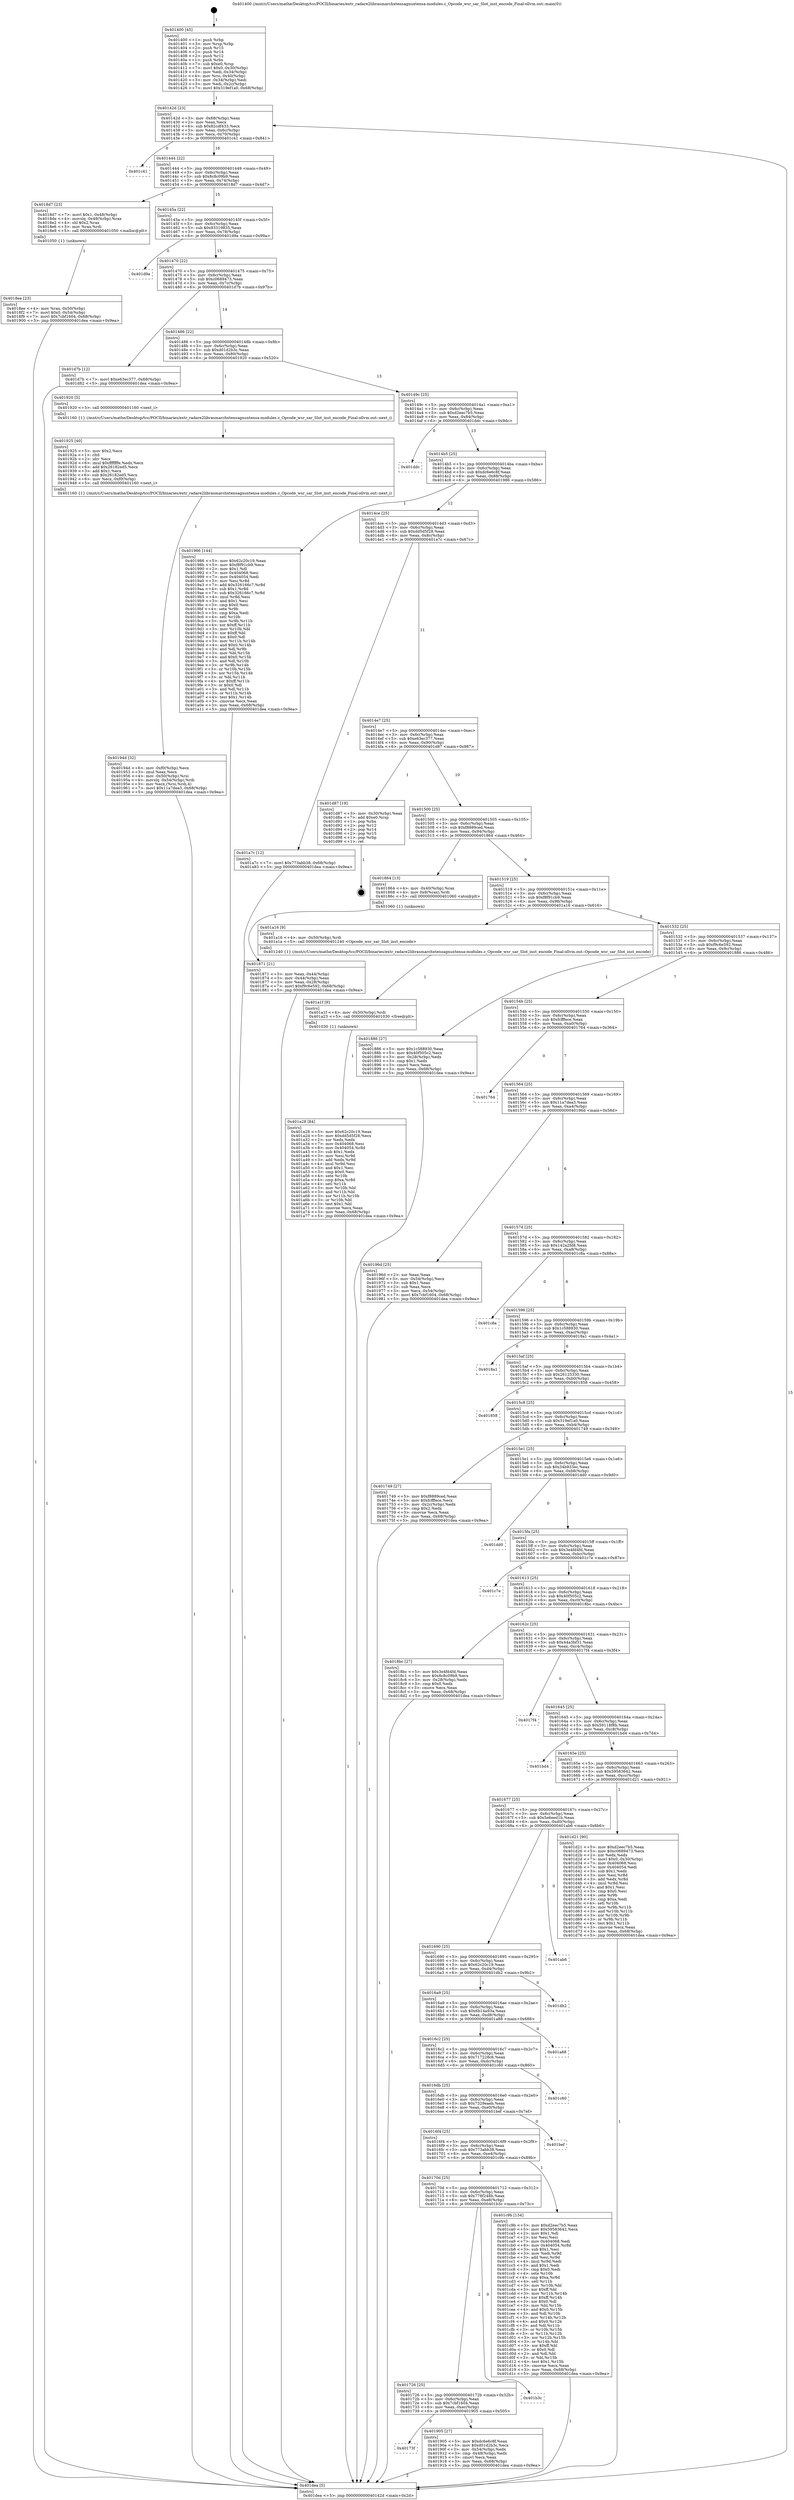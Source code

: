 digraph "0x401400" {
  label = "0x401400 (/mnt/c/Users/mathe/Desktop/tcc/POCII/binaries/extr_radare2librasmarchxtensagnuxtensa-modules.c_Opcode_wsr_sar_Slot_inst_encode_Final-ollvm.out::main(0))"
  labelloc = "t"
  node[shape=record]

  Entry [label="",width=0.3,height=0.3,shape=circle,fillcolor=black,style=filled]
  "0x40142d" [label="{
     0x40142d [23]\l
     | [instrs]\l
     &nbsp;&nbsp;0x40142d \<+3\>: mov -0x68(%rbp),%eax\l
     &nbsp;&nbsp;0x401430 \<+2\>: mov %eax,%ecx\l
     &nbsp;&nbsp;0x401432 \<+6\>: sub $0x82cdf433,%ecx\l
     &nbsp;&nbsp;0x401438 \<+3\>: mov %eax,-0x6c(%rbp)\l
     &nbsp;&nbsp;0x40143b \<+3\>: mov %ecx,-0x70(%rbp)\l
     &nbsp;&nbsp;0x40143e \<+6\>: je 0000000000401c41 \<main+0x841\>\l
  }"]
  "0x401c41" [label="{
     0x401c41\l
  }", style=dashed]
  "0x401444" [label="{
     0x401444 [22]\l
     | [instrs]\l
     &nbsp;&nbsp;0x401444 \<+5\>: jmp 0000000000401449 \<main+0x49\>\l
     &nbsp;&nbsp;0x401449 \<+3\>: mov -0x6c(%rbp),%eax\l
     &nbsp;&nbsp;0x40144c \<+5\>: sub $0x8c8c09b9,%eax\l
     &nbsp;&nbsp;0x401451 \<+3\>: mov %eax,-0x74(%rbp)\l
     &nbsp;&nbsp;0x401454 \<+6\>: je 00000000004018d7 \<main+0x4d7\>\l
  }"]
  Exit [label="",width=0.3,height=0.3,shape=circle,fillcolor=black,style=filled,peripheries=2]
  "0x4018d7" [label="{
     0x4018d7 [23]\l
     | [instrs]\l
     &nbsp;&nbsp;0x4018d7 \<+7\>: movl $0x1,-0x48(%rbp)\l
     &nbsp;&nbsp;0x4018de \<+4\>: movslq -0x48(%rbp),%rax\l
     &nbsp;&nbsp;0x4018e2 \<+4\>: shl $0x2,%rax\l
     &nbsp;&nbsp;0x4018e6 \<+3\>: mov %rax,%rdi\l
     &nbsp;&nbsp;0x4018e9 \<+5\>: call 0000000000401050 \<malloc@plt\>\l
     | [calls]\l
     &nbsp;&nbsp;0x401050 \{1\} (unknown)\l
  }"]
  "0x40145a" [label="{
     0x40145a [22]\l
     | [instrs]\l
     &nbsp;&nbsp;0x40145a \<+5\>: jmp 000000000040145f \<main+0x5f\>\l
     &nbsp;&nbsp;0x40145f \<+3\>: mov -0x6c(%rbp),%eax\l
     &nbsp;&nbsp;0x401462 \<+5\>: sub $0x93319835,%eax\l
     &nbsp;&nbsp;0x401467 \<+3\>: mov %eax,-0x78(%rbp)\l
     &nbsp;&nbsp;0x40146a \<+6\>: je 0000000000401d9a \<main+0x99a\>\l
  }"]
  "0x401a28" [label="{
     0x401a28 [84]\l
     | [instrs]\l
     &nbsp;&nbsp;0x401a28 \<+5\>: mov $0x62c20c19,%eax\l
     &nbsp;&nbsp;0x401a2d \<+5\>: mov $0xdd5d5f28,%ecx\l
     &nbsp;&nbsp;0x401a32 \<+2\>: xor %edx,%edx\l
     &nbsp;&nbsp;0x401a34 \<+7\>: mov 0x404068,%esi\l
     &nbsp;&nbsp;0x401a3b \<+8\>: mov 0x404054,%r8d\l
     &nbsp;&nbsp;0x401a43 \<+3\>: sub $0x1,%edx\l
     &nbsp;&nbsp;0x401a46 \<+3\>: mov %esi,%r9d\l
     &nbsp;&nbsp;0x401a49 \<+3\>: add %edx,%r9d\l
     &nbsp;&nbsp;0x401a4c \<+4\>: imul %r9d,%esi\l
     &nbsp;&nbsp;0x401a50 \<+3\>: and $0x1,%esi\l
     &nbsp;&nbsp;0x401a53 \<+3\>: cmp $0x0,%esi\l
     &nbsp;&nbsp;0x401a56 \<+4\>: sete %r10b\l
     &nbsp;&nbsp;0x401a5a \<+4\>: cmp $0xa,%r8d\l
     &nbsp;&nbsp;0x401a5e \<+4\>: setl %r11b\l
     &nbsp;&nbsp;0x401a62 \<+3\>: mov %r10b,%bl\l
     &nbsp;&nbsp;0x401a65 \<+3\>: and %r11b,%bl\l
     &nbsp;&nbsp;0x401a68 \<+3\>: xor %r11b,%r10b\l
     &nbsp;&nbsp;0x401a6b \<+3\>: or %r10b,%bl\l
     &nbsp;&nbsp;0x401a6e \<+3\>: test $0x1,%bl\l
     &nbsp;&nbsp;0x401a71 \<+3\>: cmovne %ecx,%eax\l
     &nbsp;&nbsp;0x401a74 \<+3\>: mov %eax,-0x68(%rbp)\l
     &nbsp;&nbsp;0x401a77 \<+5\>: jmp 0000000000401dea \<main+0x9ea\>\l
  }"]
  "0x401d9a" [label="{
     0x401d9a\l
  }", style=dashed]
  "0x401470" [label="{
     0x401470 [22]\l
     | [instrs]\l
     &nbsp;&nbsp;0x401470 \<+5\>: jmp 0000000000401475 \<main+0x75\>\l
     &nbsp;&nbsp;0x401475 \<+3\>: mov -0x6c(%rbp),%eax\l
     &nbsp;&nbsp;0x401478 \<+5\>: sub $0xc0689473,%eax\l
     &nbsp;&nbsp;0x40147d \<+3\>: mov %eax,-0x7c(%rbp)\l
     &nbsp;&nbsp;0x401480 \<+6\>: je 0000000000401d7b \<main+0x97b\>\l
  }"]
  "0x401a1f" [label="{
     0x401a1f [9]\l
     | [instrs]\l
     &nbsp;&nbsp;0x401a1f \<+4\>: mov -0x50(%rbp),%rdi\l
     &nbsp;&nbsp;0x401a23 \<+5\>: call 0000000000401030 \<free@plt\>\l
     | [calls]\l
     &nbsp;&nbsp;0x401030 \{1\} (unknown)\l
  }"]
  "0x401d7b" [label="{
     0x401d7b [12]\l
     | [instrs]\l
     &nbsp;&nbsp;0x401d7b \<+7\>: movl $0xe63ec377,-0x68(%rbp)\l
     &nbsp;&nbsp;0x401d82 \<+5\>: jmp 0000000000401dea \<main+0x9ea\>\l
  }"]
  "0x401486" [label="{
     0x401486 [22]\l
     | [instrs]\l
     &nbsp;&nbsp;0x401486 \<+5\>: jmp 000000000040148b \<main+0x8b\>\l
     &nbsp;&nbsp;0x40148b \<+3\>: mov -0x6c(%rbp),%eax\l
     &nbsp;&nbsp;0x40148e \<+5\>: sub $0xd01d2b3c,%eax\l
     &nbsp;&nbsp;0x401493 \<+3\>: mov %eax,-0x80(%rbp)\l
     &nbsp;&nbsp;0x401496 \<+6\>: je 0000000000401920 \<main+0x520\>\l
  }"]
  "0x40194d" [label="{
     0x40194d [32]\l
     | [instrs]\l
     &nbsp;&nbsp;0x40194d \<+6\>: mov -0xf0(%rbp),%ecx\l
     &nbsp;&nbsp;0x401953 \<+3\>: imul %eax,%ecx\l
     &nbsp;&nbsp;0x401956 \<+4\>: mov -0x50(%rbp),%rsi\l
     &nbsp;&nbsp;0x40195a \<+4\>: movslq -0x54(%rbp),%rdi\l
     &nbsp;&nbsp;0x40195e \<+3\>: mov %ecx,(%rsi,%rdi,4)\l
     &nbsp;&nbsp;0x401961 \<+7\>: movl $0x11a7dea3,-0x68(%rbp)\l
     &nbsp;&nbsp;0x401968 \<+5\>: jmp 0000000000401dea \<main+0x9ea\>\l
  }"]
  "0x401920" [label="{
     0x401920 [5]\l
     | [instrs]\l
     &nbsp;&nbsp;0x401920 \<+5\>: call 0000000000401160 \<next_i\>\l
     | [calls]\l
     &nbsp;&nbsp;0x401160 \{1\} (/mnt/c/Users/mathe/Desktop/tcc/POCII/binaries/extr_radare2librasmarchxtensagnuxtensa-modules.c_Opcode_wsr_sar_Slot_inst_encode_Final-ollvm.out::next_i)\l
  }"]
  "0x40149c" [label="{
     0x40149c [25]\l
     | [instrs]\l
     &nbsp;&nbsp;0x40149c \<+5\>: jmp 00000000004014a1 \<main+0xa1\>\l
     &nbsp;&nbsp;0x4014a1 \<+3\>: mov -0x6c(%rbp),%eax\l
     &nbsp;&nbsp;0x4014a4 \<+5\>: sub $0xd2eec7b5,%eax\l
     &nbsp;&nbsp;0x4014a9 \<+6\>: mov %eax,-0x84(%rbp)\l
     &nbsp;&nbsp;0x4014af \<+6\>: je 0000000000401ddc \<main+0x9dc\>\l
  }"]
  "0x401925" [label="{
     0x401925 [40]\l
     | [instrs]\l
     &nbsp;&nbsp;0x401925 \<+5\>: mov $0x2,%ecx\l
     &nbsp;&nbsp;0x40192a \<+1\>: cltd\l
     &nbsp;&nbsp;0x40192b \<+2\>: idiv %ecx\l
     &nbsp;&nbsp;0x40192d \<+6\>: imul $0xfffffffe,%edx,%ecx\l
     &nbsp;&nbsp;0x401933 \<+6\>: add $0x26182ed5,%ecx\l
     &nbsp;&nbsp;0x401939 \<+3\>: add $0x1,%ecx\l
     &nbsp;&nbsp;0x40193c \<+6\>: sub $0x26182ed5,%ecx\l
     &nbsp;&nbsp;0x401942 \<+6\>: mov %ecx,-0xf0(%rbp)\l
     &nbsp;&nbsp;0x401948 \<+5\>: call 0000000000401160 \<next_i\>\l
     | [calls]\l
     &nbsp;&nbsp;0x401160 \{1\} (/mnt/c/Users/mathe/Desktop/tcc/POCII/binaries/extr_radare2librasmarchxtensagnuxtensa-modules.c_Opcode_wsr_sar_Slot_inst_encode_Final-ollvm.out::next_i)\l
  }"]
  "0x401ddc" [label="{
     0x401ddc\l
  }", style=dashed]
  "0x4014b5" [label="{
     0x4014b5 [25]\l
     | [instrs]\l
     &nbsp;&nbsp;0x4014b5 \<+5\>: jmp 00000000004014ba \<main+0xba\>\l
     &nbsp;&nbsp;0x4014ba \<+3\>: mov -0x6c(%rbp),%eax\l
     &nbsp;&nbsp;0x4014bd \<+5\>: sub $0xdc6e6c8f,%eax\l
     &nbsp;&nbsp;0x4014c2 \<+6\>: mov %eax,-0x88(%rbp)\l
     &nbsp;&nbsp;0x4014c8 \<+6\>: je 0000000000401986 \<main+0x586\>\l
  }"]
  "0x40173f" [label="{
     0x40173f\l
  }", style=dashed]
  "0x401986" [label="{
     0x401986 [144]\l
     | [instrs]\l
     &nbsp;&nbsp;0x401986 \<+5\>: mov $0x62c20c19,%eax\l
     &nbsp;&nbsp;0x40198b \<+5\>: mov $0xf8f91cb9,%ecx\l
     &nbsp;&nbsp;0x401990 \<+2\>: mov $0x1,%dl\l
     &nbsp;&nbsp;0x401992 \<+7\>: mov 0x404068,%esi\l
     &nbsp;&nbsp;0x401999 \<+7\>: mov 0x404054,%edi\l
     &nbsp;&nbsp;0x4019a0 \<+3\>: mov %esi,%r8d\l
     &nbsp;&nbsp;0x4019a3 \<+7\>: add $0x326166c7,%r8d\l
     &nbsp;&nbsp;0x4019aa \<+4\>: sub $0x1,%r8d\l
     &nbsp;&nbsp;0x4019ae \<+7\>: sub $0x326166c7,%r8d\l
     &nbsp;&nbsp;0x4019b5 \<+4\>: imul %r8d,%esi\l
     &nbsp;&nbsp;0x4019b9 \<+3\>: and $0x1,%esi\l
     &nbsp;&nbsp;0x4019bc \<+3\>: cmp $0x0,%esi\l
     &nbsp;&nbsp;0x4019bf \<+4\>: sete %r9b\l
     &nbsp;&nbsp;0x4019c3 \<+3\>: cmp $0xa,%edi\l
     &nbsp;&nbsp;0x4019c6 \<+4\>: setl %r10b\l
     &nbsp;&nbsp;0x4019ca \<+3\>: mov %r9b,%r11b\l
     &nbsp;&nbsp;0x4019cd \<+4\>: xor $0xff,%r11b\l
     &nbsp;&nbsp;0x4019d1 \<+3\>: mov %r10b,%bl\l
     &nbsp;&nbsp;0x4019d4 \<+3\>: xor $0xff,%bl\l
     &nbsp;&nbsp;0x4019d7 \<+3\>: xor $0x0,%dl\l
     &nbsp;&nbsp;0x4019da \<+3\>: mov %r11b,%r14b\l
     &nbsp;&nbsp;0x4019dd \<+4\>: and $0x0,%r14b\l
     &nbsp;&nbsp;0x4019e1 \<+3\>: and %dl,%r9b\l
     &nbsp;&nbsp;0x4019e4 \<+3\>: mov %bl,%r15b\l
     &nbsp;&nbsp;0x4019e7 \<+4\>: and $0x0,%r15b\l
     &nbsp;&nbsp;0x4019eb \<+3\>: and %dl,%r10b\l
     &nbsp;&nbsp;0x4019ee \<+3\>: or %r9b,%r14b\l
     &nbsp;&nbsp;0x4019f1 \<+3\>: or %r10b,%r15b\l
     &nbsp;&nbsp;0x4019f4 \<+3\>: xor %r15b,%r14b\l
     &nbsp;&nbsp;0x4019f7 \<+3\>: or %bl,%r11b\l
     &nbsp;&nbsp;0x4019fa \<+4\>: xor $0xff,%r11b\l
     &nbsp;&nbsp;0x4019fe \<+3\>: or $0x0,%dl\l
     &nbsp;&nbsp;0x401a01 \<+3\>: and %dl,%r11b\l
     &nbsp;&nbsp;0x401a04 \<+3\>: or %r11b,%r14b\l
     &nbsp;&nbsp;0x401a07 \<+4\>: test $0x1,%r14b\l
     &nbsp;&nbsp;0x401a0b \<+3\>: cmovne %ecx,%eax\l
     &nbsp;&nbsp;0x401a0e \<+3\>: mov %eax,-0x68(%rbp)\l
     &nbsp;&nbsp;0x401a11 \<+5\>: jmp 0000000000401dea \<main+0x9ea\>\l
  }"]
  "0x4014ce" [label="{
     0x4014ce [25]\l
     | [instrs]\l
     &nbsp;&nbsp;0x4014ce \<+5\>: jmp 00000000004014d3 \<main+0xd3\>\l
     &nbsp;&nbsp;0x4014d3 \<+3\>: mov -0x6c(%rbp),%eax\l
     &nbsp;&nbsp;0x4014d6 \<+5\>: sub $0xdd5d5f28,%eax\l
     &nbsp;&nbsp;0x4014db \<+6\>: mov %eax,-0x8c(%rbp)\l
     &nbsp;&nbsp;0x4014e1 \<+6\>: je 0000000000401a7c \<main+0x67c\>\l
  }"]
  "0x401905" [label="{
     0x401905 [27]\l
     | [instrs]\l
     &nbsp;&nbsp;0x401905 \<+5\>: mov $0xdc6e6c8f,%eax\l
     &nbsp;&nbsp;0x40190a \<+5\>: mov $0xd01d2b3c,%ecx\l
     &nbsp;&nbsp;0x40190f \<+3\>: mov -0x54(%rbp),%edx\l
     &nbsp;&nbsp;0x401912 \<+3\>: cmp -0x48(%rbp),%edx\l
     &nbsp;&nbsp;0x401915 \<+3\>: cmovl %ecx,%eax\l
     &nbsp;&nbsp;0x401918 \<+3\>: mov %eax,-0x68(%rbp)\l
     &nbsp;&nbsp;0x40191b \<+5\>: jmp 0000000000401dea \<main+0x9ea\>\l
  }"]
  "0x401a7c" [label="{
     0x401a7c [12]\l
     | [instrs]\l
     &nbsp;&nbsp;0x401a7c \<+7\>: movl $0x773abb38,-0x68(%rbp)\l
     &nbsp;&nbsp;0x401a83 \<+5\>: jmp 0000000000401dea \<main+0x9ea\>\l
  }"]
  "0x4014e7" [label="{
     0x4014e7 [25]\l
     | [instrs]\l
     &nbsp;&nbsp;0x4014e7 \<+5\>: jmp 00000000004014ec \<main+0xec\>\l
     &nbsp;&nbsp;0x4014ec \<+3\>: mov -0x6c(%rbp),%eax\l
     &nbsp;&nbsp;0x4014ef \<+5\>: sub $0xe63ec377,%eax\l
     &nbsp;&nbsp;0x4014f4 \<+6\>: mov %eax,-0x90(%rbp)\l
     &nbsp;&nbsp;0x4014fa \<+6\>: je 0000000000401d87 \<main+0x987\>\l
  }"]
  "0x401726" [label="{
     0x401726 [25]\l
     | [instrs]\l
     &nbsp;&nbsp;0x401726 \<+5\>: jmp 000000000040172b \<main+0x32b\>\l
     &nbsp;&nbsp;0x40172b \<+3\>: mov -0x6c(%rbp),%eax\l
     &nbsp;&nbsp;0x40172e \<+5\>: sub $0x7cbf1604,%eax\l
     &nbsp;&nbsp;0x401733 \<+6\>: mov %eax,-0xec(%rbp)\l
     &nbsp;&nbsp;0x401739 \<+6\>: je 0000000000401905 \<main+0x505\>\l
  }"]
  "0x401d87" [label="{
     0x401d87 [19]\l
     | [instrs]\l
     &nbsp;&nbsp;0x401d87 \<+3\>: mov -0x30(%rbp),%eax\l
     &nbsp;&nbsp;0x401d8a \<+7\>: add $0xe0,%rsp\l
     &nbsp;&nbsp;0x401d91 \<+1\>: pop %rbx\l
     &nbsp;&nbsp;0x401d92 \<+2\>: pop %r12\l
     &nbsp;&nbsp;0x401d94 \<+2\>: pop %r14\l
     &nbsp;&nbsp;0x401d96 \<+2\>: pop %r15\l
     &nbsp;&nbsp;0x401d98 \<+1\>: pop %rbp\l
     &nbsp;&nbsp;0x401d99 \<+1\>: ret\l
  }"]
  "0x401500" [label="{
     0x401500 [25]\l
     | [instrs]\l
     &nbsp;&nbsp;0x401500 \<+5\>: jmp 0000000000401505 \<main+0x105\>\l
     &nbsp;&nbsp;0x401505 \<+3\>: mov -0x6c(%rbp),%eax\l
     &nbsp;&nbsp;0x401508 \<+5\>: sub $0xf8889ced,%eax\l
     &nbsp;&nbsp;0x40150d \<+6\>: mov %eax,-0x94(%rbp)\l
     &nbsp;&nbsp;0x401513 \<+6\>: je 0000000000401864 \<main+0x464\>\l
  }"]
  "0x401b3c" [label="{
     0x401b3c\l
  }", style=dashed]
  "0x401864" [label="{
     0x401864 [13]\l
     | [instrs]\l
     &nbsp;&nbsp;0x401864 \<+4\>: mov -0x40(%rbp),%rax\l
     &nbsp;&nbsp;0x401868 \<+4\>: mov 0x8(%rax),%rdi\l
     &nbsp;&nbsp;0x40186c \<+5\>: call 0000000000401060 \<atoi@plt\>\l
     | [calls]\l
     &nbsp;&nbsp;0x401060 \{1\} (unknown)\l
  }"]
  "0x401519" [label="{
     0x401519 [25]\l
     | [instrs]\l
     &nbsp;&nbsp;0x401519 \<+5\>: jmp 000000000040151e \<main+0x11e\>\l
     &nbsp;&nbsp;0x40151e \<+3\>: mov -0x6c(%rbp),%eax\l
     &nbsp;&nbsp;0x401521 \<+5\>: sub $0xf8f91cb9,%eax\l
     &nbsp;&nbsp;0x401526 \<+6\>: mov %eax,-0x98(%rbp)\l
     &nbsp;&nbsp;0x40152c \<+6\>: je 0000000000401a16 \<main+0x616\>\l
  }"]
  "0x40170d" [label="{
     0x40170d [25]\l
     | [instrs]\l
     &nbsp;&nbsp;0x40170d \<+5\>: jmp 0000000000401712 \<main+0x312\>\l
     &nbsp;&nbsp;0x401712 \<+3\>: mov -0x6c(%rbp),%eax\l
     &nbsp;&nbsp;0x401715 \<+5\>: sub $0x778f248b,%eax\l
     &nbsp;&nbsp;0x40171a \<+6\>: mov %eax,-0xe8(%rbp)\l
     &nbsp;&nbsp;0x401720 \<+6\>: je 0000000000401b3c \<main+0x73c\>\l
  }"]
  "0x401a16" [label="{
     0x401a16 [9]\l
     | [instrs]\l
     &nbsp;&nbsp;0x401a16 \<+4\>: mov -0x50(%rbp),%rdi\l
     &nbsp;&nbsp;0x401a1a \<+5\>: call 0000000000401240 \<Opcode_wsr_sar_Slot_inst_encode\>\l
     | [calls]\l
     &nbsp;&nbsp;0x401240 \{1\} (/mnt/c/Users/mathe/Desktop/tcc/POCII/binaries/extr_radare2librasmarchxtensagnuxtensa-modules.c_Opcode_wsr_sar_Slot_inst_encode_Final-ollvm.out::Opcode_wsr_sar_Slot_inst_encode)\l
  }"]
  "0x401532" [label="{
     0x401532 [25]\l
     | [instrs]\l
     &nbsp;&nbsp;0x401532 \<+5\>: jmp 0000000000401537 \<main+0x137\>\l
     &nbsp;&nbsp;0x401537 \<+3\>: mov -0x6c(%rbp),%eax\l
     &nbsp;&nbsp;0x40153a \<+5\>: sub $0xf9c6e592,%eax\l
     &nbsp;&nbsp;0x40153f \<+6\>: mov %eax,-0x9c(%rbp)\l
     &nbsp;&nbsp;0x401545 \<+6\>: je 0000000000401886 \<main+0x486\>\l
  }"]
  "0x401c9b" [label="{
     0x401c9b [134]\l
     | [instrs]\l
     &nbsp;&nbsp;0x401c9b \<+5\>: mov $0xd2eec7b5,%eax\l
     &nbsp;&nbsp;0x401ca0 \<+5\>: mov $0x59583642,%ecx\l
     &nbsp;&nbsp;0x401ca5 \<+2\>: mov $0x1,%dl\l
     &nbsp;&nbsp;0x401ca7 \<+2\>: xor %esi,%esi\l
     &nbsp;&nbsp;0x401ca9 \<+7\>: mov 0x404068,%edi\l
     &nbsp;&nbsp;0x401cb0 \<+8\>: mov 0x404054,%r8d\l
     &nbsp;&nbsp;0x401cb8 \<+3\>: sub $0x1,%esi\l
     &nbsp;&nbsp;0x401cbb \<+3\>: mov %edi,%r9d\l
     &nbsp;&nbsp;0x401cbe \<+3\>: add %esi,%r9d\l
     &nbsp;&nbsp;0x401cc1 \<+4\>: imul %r9d,%edi\l
     &nbsp;&nbsp;0x401cc5 \<+3\>: and $0x1,%edi\l
     &nbsp;&nbsp;0x401cc8 \<+3\>: cmp $0x0,%edi\l
     &nbsp;&nbsp;0x401ccb \<+4\>: sete %r10b\l
     &nbsp;&nbsp;0x401ccf \<+4\>: cmp $0xa,%r8d\l
     &nbsp;&nbsp;0x401cd3 \<+4\>: setl %r11b\l
     &nbsp;&nbsp;0x401cd7 \<+3\>: mov %r10b,%bl\l
     &nbsp;&nbsp;0x401cda \<+3\>: xor $0xff,%bl\l
     &nbsp;&nbsp;0x401cdd \<+3\>: mov %r11b,%r14b\l
     &nbsp;&nbsp;0x401ce0 \<+4\>: xor $0xff,%r14b\l
     &nbsp;&nbsp;0x401ce4 \<+3\>: xor $0x0,%dl\l
     &nbsp;&nbsp;0x401ce7 \<+3\>: mov %bl,%r15b\l
     &nbsp;&nbsp;0x401cea \<+4\>: and $0x0,%r15b\l
     &nbsp;&nbsp;0x401cee \<+3\>: and %dl,%r10b\l
     &nbsp;&nbsp;0x401cf1 \<+3\>: mov %r14b,%r12b\l
     &nbsp;&nbsp;0x401cf4 \<+4\>: and $0x0,%r12b\l
     &nbsp;&nbsp;0x401cf8 \<+3\>: and %dl,%r11b\l
     &nbsp;&nbsp;0x401cfb \<+3\>: or %r10b,%r15b\l
     &nbsp;&nbsp;0x401cfe \<+3\>: or %r11b,%r12b\l
     &nbsp;&nbsp;0x401d01 \<+3\>: xor %r12b,%r15b\l
     &nbsp;&nbsp;0x401d04 \<+3\>: or %r14b,%bl\l
     &nbsp;&nbsp;0x401d07 \<+3\>: xor $0xff,%bl\l
     &nbsp;&nbsp;0x401d0a \<+3\>: or $0x0,%dl\l
     &nbsp;&nbsp;0x401d0d \<+2\>: and %dl,%bl\l
     &nbsp;&nbsp;0x401d0f \<+3\>: or %bl,%r15b\l
     &nbsp;&nbsp;0x401d12 \<+4\>: test $0x1,%r15b\l
     &nbsp;&nbsp;0x401d16 \<+3\>: cmovne %ecx,%eax\l
     &nbsp;&nbsp;0x401d19 \<+3\>: mov %eax,-0x68(%rbp)\l
     &nbsp;&nbsp;0x401d1c \<+5\>: jmp 0000000000401dea \<main+0x9ea\>\l
  }"]
  "0x401886" [label="{
     0x401886 [27]\l
     | [instrs]\l
     &nbsp;&nbsp;0x401886 \<+5\>: mov $0x1c588930,%eax\l
     &nbsp;&nbsp;0x40188b \<+5\>: mov $0x40f505c2,%ecx\l
     &nbsp;&nbsp;0x401890 \<+3\>: mov -0x28(%rbp),%edx\l
     &nbsp;&nbsp;0x401893 \<+3\>: cmp $0x1,%edx\l
     &nbsp;&nbsp;0x401896 \<+3\>: cmovl %ecx,%eax\l
     &nbsp;&nbsp;0x401899 \<+3\>: mov %eax,-0x68(%rbp)\l
     &nbsp;&nbsp;0x40189c \<+5\>: jmp 0000000000401dea \<main+0x9ea\>\l
  }"]
  "0x40154b" [label="{
     0x40154b [25]\l
     | [instrs]\l
     &nbsp;&nbsp;0x40154b \<+5\>: jmp 0000000000401550 \<main+0x150\>\l
     &nbsp;&nbsp;0x401550 \<+3\>: mov -0x6c(%rbp),%eax\l
     &nbsp;&nbsp;0x401553 \<+5\>: sub $0xfcfffece,%eax\l
     &nbsp;&nbsp;0x401558 \<+6\>: mov %eax,-0xa0(%rbp)\l
     &nbsp;&nbsp;0x40155e \<+6\>: je 0000000000401764 \<main+0x364\>\l
  }"]
  "0x4016f4" [label="{
     0x4016f4 [25]\l
     | [instrs]\l
     &nbsp;&nbsp;0x4016f4 \<+5\>: jmp 00000000004016f9 \<main+0x2f9\>\l
     &nbsp;&nbsp;0x4016f9 \<+3\>: mov -0x6c(%rbp),%eax\l
     &nbsp;&nbsp;0x4016fc \<+5\>: sub $0x773abb38,%eax\l
     &nbsp;&nbsp;0x401701 \<+6\>: mov %eax,-0xe4(%rbp)\l
     &nbsp;&nbsp;0x401707 \<+6\>: je 0000000000401c9b \<main+0x89b\>\l
  }"]
  "0x401764" [label="{
     0x401764\l
  }", style=dashed]
  "0x401564" [label="{
     0x401564 [25]\l
     | [instrs]\l
     &nbsp;&nbsp;0x401564 \<+5\>: jmp 0000000000401569 \<main+0x169\>\l
     &nbsp;&nbsp;0x401569 \<+3\>: mov -0x6c(%rbp),%eax\l
     &nbsp;&nbsp;0x40156c \<+5\>: sub $0x11a7dea3,%eax\l
     &nbsp;&nbsp;0x401571 \<+6\>: mov %eax,-0xa4(%rbp)\l
     &nbsp;&nbsp;0x401577 \<+6\>: je 000000000040196d \<main+0x56d\>\l
  }"]
  "0x401bef" [label="{
     0x401bef\l
  }", style=dashed]
  "0x40196d" [label="{
     0x40196d [25]\l
     | [instrs]\l
     &nbsp;&nbsp;0x40196d \<+2\>: xor %eax,%eax\l
     &nbsp;&nbsp;0x40196f \<+3\>: mov -0x54(%rbp),%ecx\l
     &nbsp;&nbsp;0x401972 \<+3\>: sub $0x1,%eax\l
     &nbsp;&nbsp;0x401975 \<+2\>: sub %eax,%ecx\l
     &nbsp;&nbsp;0x401977 \<+3\>: mov %ecx,-0x54(%rbp)\l
     &nbsp;&nbsp;0x40197a \<+7\>: movl $0x7cbf1604,-0x68(%rbp)\l
     &nbsp;&nbsp;0x401981 \<+5\>: jmp 0000000000401dea \<main+0x9ea\>\l
  }"]
  "0x40157d" [label="{
     0x40157d [25]\l
     | [instrs]\l
     &nbsp;&nbsp;0x40157d \<+5\>: jmp 0000000000401582 \<main+0x182\>\l
     &nbsp;&nbsp;0x401582 \<+3\>: mov -0x6c(%rbp),%eax\l
     &nbsp;&nbsp;0x401585 \<+5\>: sub $0x142a2fd8,%eax\l
     &nbsp;&nbsp;0x40158a \<+6\>: mov %eax,-0xa8(%rbp)\l
     &nbsp;&nbsp;0x401590 \<+6\>: je 0000000000401c8a \<main+0x88a\>\l
  }"]
  "0x4016db" [label="{
     0x4016db [25]\l
     | [instrs]\l
     &nbsp;&nbsp;0x4016db \<+5\>: jmp 00000000004016e0 \<main+0x2e0\>\l
     &nbsp;&nbsp;0x4016e0 \<+3\>: mov -0x6c(%rbp),%eax\l
     &nbsp;&nbsp;0x4016e3 \<+5\>: sub $0x7329eaeb,%eax\l
     &nbsp;&nbsp;0x4016e8 \<+6\>: mov %eax,-0xe0(%rbp)\l
     &nbsp;&nbsp;0x4016ee \<+6\>: je 0000000000401bef \<main+0x7ef\>\l
  }"]
  "0x401c8a" [label="{
     0x401c8a\l
  }", style=dashed]
  "0x401596" [label="{
     0x401596 [25]\l
     | [instrs]\l
     &nbsp;&nbsp;0x401596 \<+5\>: jmp 000000000040159b \<main+0x19b\>\l
     &nbsp;&nbsp;0x40159b \<+3\>: mov -0x6c(%rbp),%eax\l
     &nbsp;&nbsp;0x40159e \<+5\>: sub $0x1c588930,%eax\l
     &nbsp;&nbsp;0x4015a3 \<+6\>: mov %eax,-0xac(%rbp)\l
     &nbsp;&nbsp;0x4015a9 \<+6\>: je 00000000004018a1 \<main+0x4a1\>\l
  }"]
  "0x401c60" [label="{
     0x401c60\l
  }", style=dashed]
  "0x4018a1" [label="{
     0x4018a1\l
  }", style=dashed]
  "0x4015af" [label="{
     0x4015af [25]\l
     | [instrs]\l
     &nbsp;&nbsp;0x4015af \<+5\>: jmp 00000000004015b4 \<main+0x1b4\>\l
     &nbsp;&nbsp;0x4015b4 \<+3\>: mov -0x6c(%rbp),%eax\l
     &nbsp;&nbsp;0x4015b7 \<+5\>: sub $0x26125330,%eax\l
     &nbsp;&nbsp;0x4015bc \<+6\>: mov %eax,-0xb0(%rbp)\l
     &nbsp;&nbsp;0x4015c2 \<+6\>: je 0000000000401858 \<main+0x458\>\l
  }"]
  "0x4016c2" [label="{
     0x4016c2 [25]\l
     | [instrs]\l
     &nbsp;&nbsp;0x4016c2 \<+5\>: jmp 00000000004016c7 \<main+0x2c7\>\l
     &nbsp;&nbsp;0x4016c7 \<+3\>: mov -0x6c(%rbp),%eax\l
     &nbsp;&nbsp;0x4016ca \<+5\>: sub $0x717228c6,%eax\l
     &nbsp;&nbsp;0x4016cf \<+6\>: mov %eax,-0xdc(%rbp)\l
     &nbsp;&nbsp;0x4016d5 \<+6\>: je 0000000000401c60 \<main+0x860\>\l
  }"]
  "0x401858" [label="{
     0x401858\l
  }", style=dashed]
  "0x4015c8" [label="{
     0x4015c8 [25]\l
     | [instrs]\l
     &nbsp;&nbsp;0x4015c8 \<+5\>: jmp 00000000004015cd \<main+0x1cd\>\l
     &nbsp;&nbsp;0x4015cd \<+3\>: mov -0x6c(%rbp),%eax\l
     &nbsp;&nbsp;0x4015d0 \<+5\>: sub $0x319ef1a0,%eax\l
     &nbsp;&nbsp;0x4015d5 \<+6\>: mov %eax,-0xb4(%rbp)\l
     &nbsp;&nbsp;0x4015db \<+6\>: je 0000000000401749 \<main+0x349\>\l
  }"]
  "0x401a88" [label="{
     0x401a88\l
  }", style=dashed]
  "0x401749" [label="{
     0x401749 [27]\l
     | [instrs]\l
     &nbsp;&nbsp;0x401749 \<+5\>: mov $0xf8889ced,%eax\l
     &nbsp;&nbsp;0x40174e \<+5\>: mov $0xfcfffece,%ecx\l
     &nbsp;&nbsp;0x401753 \<+3\>: mov -0x2c(%rbp),%edx\l
     &nbsp;&nbsp;0x401756 \<+3\>: cmp $0x2,%edx\l
     &nbsp;&nbsp;0x401759 \<+3\>: cmovne %ecx,%eax\l
     &nbsp;&nbsp;0x40175c \<+3\>: mov %eax,-0x68(%rbp)\l
     &nbsp;&nbsp;0x40175f \<+5\>: jmp 0000000000401dea \<main+0x9ea\>\l
  }"]
  "0x4015e1" [label="{
     0x4015e1 [25]\l
     | [instrs]\l
     &nbsp;&nbsp;0x4015e1 \<+5\>: jmp 00000000004015e6 \<main+0x1e6\>\l
     &nbsp;&nbsp;0x4015e6 \<+3\>: mov -0x6c(%rbp),%eax\l
     &nbsp;&nbsp;0x4015e9 \<+5\>: sub $0x34b933ec,%eax\l
     &nbsp;&nbsp;0x4015ee \<+6\>: mov %eax,-0xb8(%rbp)\l
     &nbsp;&nbsp;0x4015f4 \<+6\>: je 0000000000401dd0 \<main+0x9d0\>\l
  }"]
  "0x401dea" [label="{
     0x401dea [5]\l
     | [instrs]\l
     &nbsp;&nbsp;0x401dea \<+5\>: jmp 000000000040142d \<main+0x2d\>\l
  }"]
  "0x401400" [label="{
     0x401400 [45]\l
     | [instrs]\l
     &nbsp;&nbsp;0x401400 \<+1\>: push %rbp\l
     &nbsp;&nbsp;0x401401 \<+3\>: mov %rsp,%rbp\l
     &nbsp;&nbsp;0x401404 \<+2\>: push %r15\l
     &nbsp;&nbsp;0x401406 \<+2\>: push %r14\l
     &nbsp;&nbsp;0x401408 \<+2\>: push %r12\l
     &nbsp;&nbsp;0x40140a \<+1\>: push %rbx\l
     &nbsp;&nbsp;0x40140b \<+7\>: sub $0xe0,%rsp\l
     &nbsp;&nbsp;0x401412 \<+7\>: movl $0x0,-0x30(%rbp)\l
     &nbsp;&nbsp;0x401419 \<+3\>: mov %edi,-0x34(%rbp)\l
     &nbsp;&nbsp;0x40141c \<+4\>: mov %rsi,-0x40(%rbp)\l
     &nbsp;&nbsp;0x401420 \<+3\>: mov -0x34(%rbp),%edi\l
     &nbsp;&nbsp;0x401423 \<+3\>: mov %edi,-0x2c(%rbp)\l
     &nbsp;&nbsp;0x401426 \<+7\>: movl $0x319ef1a0,-0x68(%rbp)\l
  }"]
  "0x401871" [label="{
     0x401871 [21]\l
     | [instrs]\l
     &nbsp;&nbsp;0x401871 \<+3\>: mov %eax,-0x44(%rbp)\l
     &nbsp;&nbsp;0x401874 \<+3\>: mov -0x44(%rbp),%eax\l
     &nbsp;&nbsp;0x401877 \<+3\>: mov %eax,-0x28(%rbp)\l
     &nbsp;&nbsp;0x40187a \<+7\>: movl $0xf9c6e592,-0x68(%rbp)\l
     &nbsp;&nbsp;0x401881 \<+5\>: jmp 0000000000401dea \<main+0x9ea\>\l
  }"]
  "0x4016a9" [label="{
     0x4016a9 [25]\l
     | [instrs]\l
     &nbsp;&nbsp;0x4016a9 \<+5\>: jmp 00000000004016ae \<main+0x2ae\>\l
     &nbsp;&nbsp;0x4016ae \<+3\>: mov -0x6c(%rbp),%eax\l
     &nbsp;&nbsp;0x4016b1 \<+5\>: sub $0x6b14a93a,%eax\l
     &nbsp;&nbsp;0x4016b6 \<+6\>: mov %eax,-0xd8(%rbp)\l
     &nbsp;&nbsp;0x4016bc \<+6\>: je 0000000000401a88 \<main+0x688\>\l
  }"]
  "0x401dd0" [label="{
     0x401dd0\l
  }", style=dashed]
  "0x4015fa" [label="{
     0x4015fa [25]\l
     | [instrs]\l
     &nbsp;&nbsp;0x4015fa \<+5\>: jmp 00000000004015ff \<main+0x1ff\>\l
     &nbsp;&nbsp;0x4015ff \<+3\>: mov -0x6c(%rbp),%eax\l
     &nbsp;&nbsp;0x401602 \<+5\>: sub $0x3e4fd4fd,%eax\l
     &nbsp;&nbsp;0x401607 \<+6\>: mov %eax,-0xbc(%rbp)\l
     &nbsp;&nbsp;0x40160d \<+6\>: je 0000000000401c7e \<main+0x87e\>\l
  }"]
  "0x401db2" [label="{
     0x401db2\l
  }", style=dashed]
  "0x401c7e" [label="{
     0x401c7e\l
  }", style=dashed]
  "0x401613" [label="{
     0x401613 [25]\l
     | [instrs]\l
     &nbsp;&nbsp;0x401613 \<+5\>: jmp 0000000000401618 \<main+0x218\>\l
     &nbsp;&nbsp;0x401618 \<+3\>: mov -0x6c(%rbp),%eax\l
     &nbsp;&nbsp;0x40161b \<+5\>: sub $0x40f505c2,%eax\l
     &nbsp;&nbsp;0x401620 \<+6\>: mov %eax,-0xc0(%rbp)\l
     &nbsp;&nbsp;0x401626 \<+6\>: je 00000000004018bc \<main+0x4bc\>\l
  }"]
  "0x401690" [label="{
     0x401690 [25]\l
     | [instrs]\l
     &nbsp;&nbsp;0x401690 \<+5\>: jmp 0000000000401695 \<main+0x295\>\l
     &nbsp;&nbsp;0x401695 \<+3\>: mov -0x6c(%rbp),%eax\l
     &nbsp;&nbsp;0x401698 \<+5\>: sub $0x62c20c19,%eax\l
     &nbsp;&nbsp;0x40169d \<+6\>: mov %eax,-0xd4(%rbp)\l
     &nbsp;&nbsp;0x4016a3 \<+6\>: je 0000000000401db2 \<main+0x9b2\>\l
  }"]
  "0x4018bc" [label="{
     0x4018bc [27]\l
     | [instrs]\l
     &nbsp;&nbsp;0x4018bc \<+5\>: mov $0x3e4fd4fd,%eax\l
     &nbsp;&nbsp;0x4018c1 \<+5\>: mov $0x8c8c09b9,%ecx\l
     &nbsp;&nbsp;0x4018c6 \<+3\>: mov -0x28(%rbp),%edx\l
     &nbsp;&nbsp;0x4018c9 \<+3\>: cmp $0x0,%edx\l
     &nbsp;&nbsp;0x4018cc \<+3\>: cmove %ecx,%eax\l
     &nbsp;&nbsp;0x4018cf \<+3\>: mov %eax,-0x68(%rbp)\l
     &nbsp;&nbsp;0x4018d2 \<+5\>: jmp 0000000000401dea \<main+0x9ea\>\l
  }"]
  "0x40162c" [label="{
     0x40162c [25]\l
     | [instrs]\l
     &nbsp;&nbsp;0x40162c \<+5\>: jmp 0000000000401631 \<main+0x231\>\l
     &nbsp;&nbsp;0x401631 \<+3\>: mov -0x6c(%rbp),%eax\l
     &nbsp;&nbsp;0x401634 \<+5\>: sub $0x44a3bf31,%eax\l
     &nbsp;&nbsp;0x401639 \<+6\>: mov %eax,-0xc4(%rbp)\l
     &nbsp;&nbsp;0x40163f \<+6\>: je 00000000004017f4 \<main+0x3f4\>\l
  }"]
  "0x4018ee" [label="{
     0x4018ee [23]\l
     | [instrs]\l
     &nbsp;&nbsp;0x4018ee \<+4\>: mov %rax,-0x50(%rbp)\l
     &nbsp;&nbsp;0x4018f2 \<+7\>: movl $0x0,-0x54(%rbp)\l
     &nbsp;&nbsp;0x4018f9 \<+7\>: movl $0x7cbf1604,-0x68(%rbp)\l
     &nbsp;&nbsp;0x401900 \<+5\>: jmp 0000000000401dea \<main+0x9ea\>\l
  }"]
  "0x401ab6" [label="{
     0x401ab6\l
  }", style=dashed]
  "0x4017f4" [label="{
     0x4017f4\l
  }", style=dashed]
  "0x401645" [label="{
     0x401645 [25]\l
     | [instrs]\l
     &nbsp;&nbsp;0x401645 \<+5\>: jmp 000000000040164a \<main+0x24a\>\l
     &nbsp;&nbsp;0x40164a \<+3\>: mov -0x6c(%rbp),%eax\l
     &nbsp;&nbsp;0x40164d \<+5\>: sub $0x59118f8b,%eax\l
     &nbsp;&nbsp;0x401652 \<+6\>: mov %eax,-0xc8(%rbp)\l
     &nbsp;&nbsp;0x401658 \<+6\>: je 0000000000401bd4 \<main+0x7d4\>\l
  }"]
  "0x401677" [label="{
     0x401677 [25]\l
     | [instrs]\l
     &nbsp;&nbsp;0x401677 \<+5\>: jmp 000000000040167c \<main+0x27c\>\l
     &nbsp;&nbsp;0x40167c \<+3\>: mov -0x6c(%rbp),%eax\l
     &nbsp;&nbsp;0x40167f \<+5\>: sub $0x5e6eed1b,%eax\l
     &nbsp;&nbsp;0x401684 \<+6\>: mov %eax,-0xd0(%rbp)\l
     &nbsp;&nbsp;0x40168a \<+6\>: je 0000000000401ab6 \<main+0x6b6\>\l
  }"]
  "0x401bd4" [label="{
     0x401bd4\l
  }", style=dashed]
  "0x40165e" [label="{
     0x40165e [25]\l
     | [instrs]\l
     &nbsp;&nbsp;0x40165e \<+5\>: jmp 0000000000401663 \<main+0x263\>\l
     &nbsp;&nbsp;0x401663 \<+3\>: mov -0x6c(%rbp),%eax\l
     &nbsp;&nbsp;0x401666 \<+5\>: sub $0x59583642,%eax\l
     &nbsp;&nbsp;0x40166b \<+6\>: mov %eax,-0xcc(%rbp)\l
     &nbsp;&nbsp;0x401671 \<+6\>: je 0000000000401d21 \<main+0x921\>\l
  }"]
  "0x401d21" [label="{
     0x401d21 [90]\l
     | [instrs]\l
     &nbsp;&nbsp;0x401d21 \<+5\>: mov $0xd2eec7b5,%eax\l
     &nbsp;&nbsp;0x401d26 \<+5\>: mov $0xc0689473,%ecx\l
     &nbsp;&nbsp;0x401d2b \<+2\>: xor %edx,%edx\l
     &nbsp;&nbsp;0x401d2d \<+7\>: movl $0x0,-0x30(%rbp)\l
     &nbsp;&nbsp;0x401d34 \<+7\>: mov 0x404068,%esi\l
     &nbsp;&nbsp;0x401d3b \<+7\>: mov 0x404054,%edi\l
     &nbsp;&nbsp;0x401d42 \<+3\>: sub $0x1,%edx\l
     &nbsp;&nbsp;0x401d45 \<+3\>: mov %esi,%r8d\l
     &nbsp;&nbsp;0x401d48 \<+3\>: add %edx,%r8d\l
     &nbsp;&nbsp;0x401d4b \<+4\>: imul %r8d,%esi\l
     &nbsp;&nbsp;0x401d4f \<+3\>: and $0x1,%esi\l
     &nbsp;&nbsp;0x401d52 \<+3\>: cmp $0x0,%esi\l
     &nbsp;&nbsp;0x401d55 \<+4\>: sete %r9b\l
     &nbsp;&nbsp;0x401d59 \<+3\>: cmp $0xa,%edi\l
     &nbsp;&nbsp;0x401d5c \<+4\>: setl %r10b\l
     &nbsp;&nbsp;0x401d60 \<+3\>: mov %r9b,%r11b\l
     &nbsp;&nbsp;0x401d63 \<+3\>: and %r10b,%r11b\l
     &nbsp;&nbsp;0x401d66 \<+3\>: xor %r10b,%r9b\l
     &nbsp;&nbsp;0x401d69 \<+3\>: or %r9b,%r11b\l
     &nbsp;&nbsp;0x401d6c \<+4\>: test $0x1,%r11b\l
     &nbsp;&nbsp;0x401d70 \<+3\>: cmovne %ecx,%eax\l
     &nbsp;&nbsp;0x401d73 \<+3\>: mov %eax,-0x68(%rbp)\l
     &nbsp;&nbsp;0x401d76 \<+5\>: jmp 0000000000401dea \<main+0x9ea\>\l
  }"]
  Entry -> "0x401400" [label=" 1"]
  "0x40142d" -> "0x401c41" [label=" 0"]
  "0x40142d" -> "0x401444" [label=" 16"]
  "0x401d87" -> Exit [label=" 1"]
  "0x401444" -> "0x4018d7" [label=" 1"]
  "0x401444" -> "0x40145a" [label=" 15"]
  "0x401d7b" -> "0x401dea" [label=" 1"]
  "0x40145a" -> "0x401d9a" [label=" 0"]
  "0x40145a" -> "0x401470" [label=" 15"]
  "0x401d21" -> "0x401dea" [label=" 1"]
  "0x401470" -> "0x401d7b" [label=" 1"]
  "0x401470" -> "0x401486" [label=" 14"]
  "0x401c9b" -> "0x401dea" [label=" 1"]
  "0x401486" -> "0x401920" [label=" 1"]
  "0x401486" -> "0x40149c" [label=" 13"]
  "0x401a7c" -> "0x401dea" [label=" 1"]
  "0x40149c" -> "0x401ddc" [label=" 0"]
  "0x40149c" -> "0x4014b5" [label=" 13"]
  "0x401a28" -> "0x401dea" [label=" 1"]
  "0x4014b5" -> "0x401986" [label=" 1"]
  "0x4014b5" -> "0x4014ce" [label=" 12"]
  "0x401a1f" -> "0x401a28" [label=" 1"]
  "0x4014ce" -> "0x401a7c" [label=" 1"]
  "0x4014ce" -> "0x4014e7" [label=" 11"]
  "0x401a16" -> "0x401a1f" [label=" 1"]
  "0x4014e7" -> "0x401d87" [label=" 1"]
  "0x4014e7" -> "0x401500" [label=" 10"]
  "0x40196d" -> "0x401dea" [label=" 1"]
  "0x401500" -> "0x401864" [label=" 1"]
  "0x401500" -> "0x401519" [label=" 9"]
  "0x40194d" -> "0x401dea" [label=" 1"]
  "0x401519" -> "0x401a16" [label=" 1"]
  "0x401519" -> "0x401532" [label=" 8"]
  "0x401920" -> "0x401925" [label=" 1"]
  "0x401532" -> "0x401886" [label=" 1"]
  "0x401532" -> "0x40154b" [label=" 7"]
  "0x401905" -> "0x401dea" [label=" 2"]
  "0x40154b" -> "0x401764" [label=" 0"]
  "0x40154b" -> "0x401564" [label=" 7"]
  "0x401726" -> "0x401905" [label=" 2"]
  "0x401564" -> "0x40196d" [label=" 1"]
  "0x401564" -> "0x40157d" [label=" 6"]
  "0x401986" -> "0x401dea" [label=" 1"]
  "0x40157d" -> "0x401c8a" [label=" 0"]
  "0x40157d" -> "0x401596" [label=" 6"]
  "0x40170d" -> "0x401b3c" [label=" 0"]
  "0x401596" -> "0x4018a1" [label=" 0"]
  "0x401596" -> "0x4015af" [label=" 6"]
  "0x401925" -> "0x40194d" [label=" 1"]
  "0x4015af" -> "0x401858" [label=" 0"]
  "0x4015af" -> "0x4015c8" [label=" 6"]
  "0x4016f4" -> "0x401c9b" [label=" 1"]
  "0x4015c8" -> "0x401749" [label=" 1"]
  "0x4015c8" -> "0x4015e1" [label=" 5"]
  "0x401749" -> "0x401dea" [label=" 1"]
  "0x401400" -> "0x40142d" [label=" 1"]
  "0x401dea" -> "0x40142d" [label=" 15"]
  "0x401864" -> "0x401871" [label=" 1"]
  "0x401871" -> "0x401dea" [label=" 1"]
  "0x401886" -> "0x401dea" [label=" 1"]
  "0x401726" -> "0x40173f" [label=" 0"]
  "0x4015e1" -> "0x401dd0" [label=" 0"]
  "0x4015e1" -> "0x4015fa" [label=" 5"]
  "0x4016db" -> "0x401bef" [label=" 0"]
  "0x4015fa" -> "0x401c7e" [label=" 0"]
  "0x4015fa" -> "0x401613" [label=" 5"]
  "0x40170d" -> "0x401726" [label=" 2"]
  "0x401613" -> "0x4018bc" [label=" 1"]
  "0x401613" -> "0x40162c" [label=" 4"]
  "0x4018bc" -> "0x401dea" [label=" 1"]
  "0x4018d7" -> "0x4018ee" [label=" 1"]
  "0x4018ee" -> "0x401dea" [label=" 1"]
  "0x4016c2" -> "0x401c60" [label=" 0"]
  "0x40162c" -> "0x4017f4" [label=" 0"]
  "0x40162c" -> "0x401645" [label=" 4"]
  "0x4016f4" -> "0x40170d" [label=" 2"]
  "0x401645" -> "0x401bd4" [label=" 0"]
  "0x401645" -> "0x40165e" [label=" 4"]
  "0x4016a9" -> "0x401a88" [label=" 0"]
  "0x40165e" -> "0x401d21" [label=" 1"]
  "0x40165e" -> "0x401677" [label=" 3"]
  "0x4016a9" -> "0x4016c2" [label=" 3"]
  "0x401677" -> "0x401ab6" [label=" 0"]
  "0x401677" -> "0x401690" [label=" 3"]
  "0x4016c2" -> "0x4016db" [label=" 3"]
  "0x401690" -> "0x401db2" [label=" 0"]
  "0x401690" -> "0x4016a9" [label=" 3"]
  "0x4016db" -> "0x4016f4" [label=" 3"]
}
